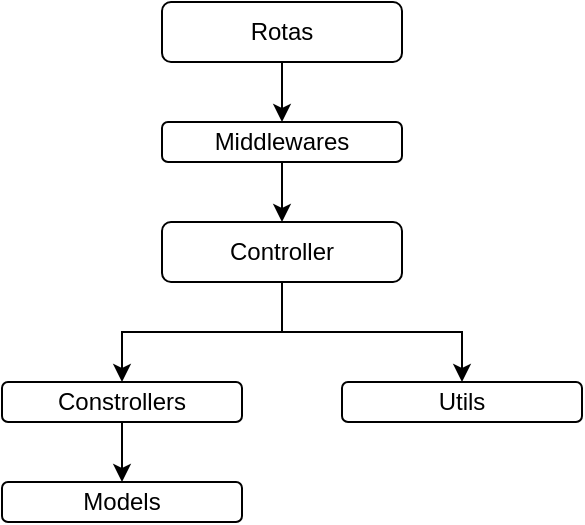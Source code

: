<mxfile version="20.5.1" type="device" pages="2"><diagram name="Page-1" id="0783ab3e-0a74-02c8-0abd-f7b4e66b4bec"><mxGraphModel dx="868" dy="482" grid="1" gridSize="10" guides="1" tooltips="1" connect="1" arrows="1" fold="1" page="1" pageScale="1" pageWidth="850" pageHeight="1100" background="none" math="0" shadow="0"><root><mxCell id="0"/><mxCell id="1" parent="0"/><mxCell id="s-uuQngwxGT037I_YjKU-3" value="" style="edgeStyle=orthogonalEdgeStyle;rounded=0;orthogonalLoop=1;jettySize=auto;html=1;labelBackgroundColor=default;strokeColor=default;strokeWidth=1;endSize=6;" parent="1" source="s-uuQngwxGT037I_YjKU-1" target="s-uuQngwxGT037I_YjKU-2" edge="1"><mxGeometry relative="1" as="geometry"/></mxCell><mxCell id="s-uuQngwxGT037I_YjKU-1" value="Rotas" style="rounded=1;whiteSpace=wrap;html=1;fillColor=#FFFFFF;" parent="1" vertex="1"><mxGeometry x="400" y="100" width="120" height="30" as="geometry"/></mxCell><mxCell id="s-uuQngwxGT037I_YjKU-5" value="" style="edgeStyle=orthogonalEdgeStyle;rounded=0;orthogonalLoop=1;jettySize=auto;html=1;labelBackgroundColor=default;strokeColor=default;strokeWidth=1;endSize=6;" parent="1" source="s-uuQngwxGT037I_YjKU-2" target="s-uuQngwxGT037I_YjKU-4" edge="1"><mxGeometry relative="1" as="geometry"/></mxCell><mxCell id="s-uuQngwxGT037I_YjKU-2" value="Middlewares" style="whiteSpace=wrap;html=1;fillColor=#FFFFFF;rounded=1;" parent="1" vertex="1"><mxGeometry x="400" y="160" width="120" height="20" as="geometry"/></mxCell><mxCell id="s-uuQngwxGT037I_YjKU-7" value="" style="edgeStyle=orthogonalEdgeStyle;rounded=0;orthogonalLoop=1;jettySize=auto;html=1;labelBackgroundColor=default;strokeColor=default;strokeWidth=1;endSize=6;" parent="1" source="s-uuQngwxGT037I_YjKU-4" target="s-uuQngwxGT037I_YjKU-6" edge="1"><mxGeometry relative="1" as="geometry"/></mxCell><mxCell id="s-uuQngwxGT037I_YjKU-9" value="" style="edgeStyle=orthogonalEdgeStyle;rounded=0;orthogonalLoop=1;jettySize=auto;html=1;labelBackgroundColor=default;strokeColor=default;strokeWidth=1;endSize=6;" parent="1" source="s-uuQngwxGT037I_YjKU-4" target="s-uuQngwxGT037I_YjKU-8" edge="1"><mxGeometry relative="1" as="geometry"/></mxCell><mxCell id="s-uuQngwxGT037I_YjKU-4" value="Controller" style="whiteSpace=wrap;html=1;fillColor=#FFFFFF;rounded=1;" parent="1" vertex="1"><mxGeometry x="400" y="210" width="120" height="30" as="geometry"/></mxCell><mxCell id="s-uuQngwxGT037I_YjKU-11" value="" style="edgeStyle=orthogonalEdgeStyle;rounded=0;orthogonalLoop=1;jettySize=auto;html=1;labelBackgroundColor=default;strokeColor=default;strokeWidth=1;endSize=6;" parent="1" source="s-uuQngwxGT037I_YjKU-6" target="s-uuQngwxGT037I_YjKU-10" edge="1"><mxGeometry relative="1" as="geometry"/></mxCell><mxCell id="s-uuQngwxGT037I_YjKU-6" value="Constrollers" style="whiteSpace=wrap;html=1;fillColor=#FFFFFF;rounded=1;" parent="1" vertex="1"><mxGeometry x="320" y="290" width="120" height="20" as="geometry"/></mxCell><mxCell id="s-uuQngwxGT037I_YjKU-8" value="Utils" style="whiteSpace=wrap;html=1;fillColor=#FFFFFF;rounded=1;" parent="1" vertex="1"><mxGeometry x="490" y="290" width="120" height="20" as="geometry"/></mxCell><mxCell id="s-uuQngwxGT037I_YjKU-10" value="Models" style="whiteSpace=wrap;html=1;fillColor=#FFFFFF;rounded=1;" parent="1" vertex="1"><mxGeometry x="320" y="340" width="120" height="20" as="geometry"/></mxCell></root></mxGraphModel></diagram><diagram id="9bRAX98pRYYthTpS3CQV" name="Página-2"><mxGraphModel dx="1521" dy="1555" grid="1" gridSize="10" guides="1" tooltips="1" connect="1" arrows="1" fold="1" page="1" pageScale="1" pageWidth="827" pageHeight="1169" math="0" shadow="0"><root><mxCell id="0"/><mxCell id="1" parent="0"/><mxCell id="q9ELK6lKEbEwIyeN0-bZ-1" value="" style="edgeStyle=orthogonalEdgeStyle;rounded=0;orthogonalLoop=1;jettySize=auto;html=1;labelBackgroundColor=default;strokeColor=default;strokeWidth=1;endSize=6;fontSize=19;" parent="1" source="q9ELK6lKEbEwIyeN0-bZ-2" target="q9ELK6lKEbEwIyeN0-bZ-4" edge="1"><mxGeometry relative="1" as="geometry"/></mxCell><mxCell id="q9ELK6lKEbEwIyeN0-bZ-42" value="2" style="edgeStyle=orthogonalEdgeStyle;rounded=0;orthogonalLoop=1;jettySize=auto;html=1;labelBackgroundColor=default;strokeColor=default;strokeWidth=1;endSize=6;exitX=0.013;exitY=0.787;exitDx=0;exitDy=0;exitPerimeter=0;entryX=1;entryY=0.75;entryDx=0;entryDy=0;fontSize=19;" parent="1" source="q9ELK6lKEbEwIyeN0-bZ-2" target="q9ELK6lKEbEwIyeN0-bZ-31" edge="1"><mxGeometry relative="1" as="geometry"><mxPoint x="-90" y="170" as="targetPoint"/></mxGeometry></mxCell><mxCell id="q9ELK6lKEbEwIyeN0-bZ-2" value="Rotas" style="rounded=1;whiteSpace=wrap;html=1;fillColor=#d5e8d4;strokeColor=#82b366;fontSize=19;" parent="1" vertex="1"><mxGeometry x="20" y="120.13" width="110" height="65" as="geometry"/></mxCell><mxCell id="q9ELK6lKEbEwIyeN0-bZ-15" value="" style="edgeStyle=orthogonalEdgeStyle;rounded=0;orthogonalLoop=1;jettySize=auto;html=1;labelBackgroundColor=default;strokeColor=default;strokeWidth=1;endSize=6;fontSize=19;" parent="1" source="q9ELK6lKEbEwIyeN0-bZ-4" target="q9ELK6lKEbEwIyeN0-bZ-14" edge="1"><mxGeometry relative="1" as="geometry"/></mxCell><mxCell id="q9ELK6lKEbEwIyeN0-bZ-4" value="Middlewares" style="whiteSpace=wrap;html=1;fillColor=#d5e8d4;rounded=1;strokeColor=#82b366;fontSize=19;" parent="1" vertex="1"><mxGeometry x="200" y="142.63" width="120" height="20" as="geometry"/></mxCell><mxCell id="q9ELK6lKEbEwIyeN0-bZ-5" value="" style="edgeStyle=orthogonalEdgeStyle;rounded=0;orthogonalLoop=1;jettySize=auto;html=1;labelBackgroundColor=default;strokeColor=default;strokeWidth=1;endSize=6;fontSize=19;" parent="1" source="q9ELK6lKEbEwIyeN0-bZ-7" target="q9ELK6lKEbEwIyeN0-bZ-9" edge="1"><mxGeometry relative="1" as="geometry"/></mxCell><mxCell id="q9ELK6lKEbEwIyeN0-bZ-6" value="" style="edgeStyle=orthogonalEdgeStyle;rounded=0;orthogonalLoop=1;jettySize=auto;html=1;labelBackgroundColor=default;strokeColor=default;strokeWidth=1;endSize=6;fontSize=19;" parent="1" source="q9ELK6lKEbEwIyeN0-bZ-7" target="q9ELK6lKEbEwIyeN0-bZ-10" edge="1"><mxGeometry relative="1" as="geometry"/></mxCell><mxCell id="q9ELK6lKEbEwIyeN0-bZ-7" value="Controller" style="whiteSpace=wrap;html=1;fillColor=#d5e8d4;rounded=1;strokeColor=#82b366;fontSize=19;" parent="1" vertex="1"><mxGeometry x="660" y="128" width="120" height="30" as="geometry"/></mxCell><mxCell id="q9ELK6lKEbEwIyeN0-bZ-8" value="" style="edgeStyle=orthogonalEdgeStyle;rounded=0;orthogonalLoop=1;jettySize=auto;html=1;labelBackgroundColor=default;strokeColor=default;strokeWidth=1;endSize=6;fontSize=19;" parent="1" source="q9ELK6lKEbEwIyeN0-bZ-9" target="q9ELK6lKEbEwIyeN0-bZ-11" edge="1"><mxGeometry relative="1" as="geometry"/></mxCell><mxCell id="q9ELK6lKEbEwIyeN0-bZ-9" value="Constrollers" style="whiteSpace=wrap;html=1;fillColor=#d5e8d4;rounded=1;strokeColor=#82b366;fontSize=19;" parent="1" vertex="1"><mxGeometry x="800" y="210" width="120" height="20" as="geometry"/></mxCell><mxCell id="q9ELK6lKEbEwIyeN0-bZ-10" value="Utils" style="whiteSpace=wrap;html=1;fillColor=#d5e8d4;rounded=1;strokeColor=#82b366;fontSize=19;" parent="1" vertex="1"><mxGeometry x="800" y="70" width="120" height="20" as="geometry"/></mxCell><mxCell id="q9ELK6lKEbEwIyeN0-bZ-39" value="" style="edgeStyle=orthogonalEdgeStyle;rounded=0;orthogonalLoop=1;jettySize=auto;html=1;labelBackgroundColor=default;strokeColor=default;strokeWidth=1;endSize=6;fontSize=19;" parent="1" source="q9ELK6lKEbEwIyeN0-bZ-11" target="q9ELK6lKEbEwIyeN0-bZ-38" edge="1"><mxGeometry relative="1" as="geometry"/></mxCell><mxCell id="q9ELK6lKEbEwIyeN0-bZ-11" value="Models" style="whiteSpace=wrap;html=1;fillColor=#d5e8d4;rounded=1;strokeColor=#82b366;fontSize=19;" parent="1" vertex="1"><mxGeometry x="1000" y="210" width="120" height="20" as="geometry"/></mxCell><mxCell id="q9ELK6lKEbEwIyeN0-bZ-20" value="" style="edgeStyle=orthogonalEdgeStyle;rounded=0;orthogonalLoop=1;jettySize=auto;html=1;labelBackgroundColor=default;strokeColor=default;strokeWidth=1;endSize=6;exitX=0;exitY=0.5;exitDx=0;exitDy=0;entryX=0;entryY=0.5;entryDx=0;entryDy=0;fontSize=19;" parent="1" source="q9ELK6lKEbEwIyeN0-bZ-14" target="q9ELK6lKEbEwIyeN0-bZ-19" edge="1"><mxGeometry relative="1" as="geometry"/></mxCell><mxCell id="q9ELK6lKEbEwIyeN0-bZ-23" style="edgeStyle=orthogonalEdgeStyle;rounded=0;orthogonalLoop=1;jettySize=auto;html=1;entryX=0;entryY=0.5;entryDx=0;entryDy=0;labelBackgroundColor=default;strokeColor=default;strokeWidth=1;endSize=6;exitX=1;exitY=0.5;exitDx=0;exitDy=0;fontSize=19;" parent="1" source="q9ELK6lKEbEwIyeN0-bZ-14" target="q9ELK6lKEbEwIyeN0-bZ-17" edge="1"><mxGeometry relative="1" as="geometry"/></mxCell><mxCell id="q9ELK6lKEbEwIyeN0-bZ-14" value="" style="whiteSpace=wrap;html=1;fillColor=#000000;rounded=1;rotation=-90;fontSize=19;" parent="1" vertex="1"><mxGeometry x="339" y="149.76" width="149.75" height="5.75" as="geometry"/></mxCell><mxCell id="q9ELK6lKEbEwIyeN0-bZ-21" style="edgeStyle=orthogonalEdgeStyle;rounded=0;orthogonalLoop=1;jettySize=auto;html=1;entryX=0;entryY=0.5;entryDx=0;entryDy=0;labelBackgroundColor=default;strokeColor=default;strokeWidth=1;endSize=6;fontSize=19;" parent="1" source="q9ELK6lKEbEwIyeN0-bZ-17" target="q9ELK6lKEbEwIyeN0-bZ-7" edge="1"><mxGeometry relative="1" as="geometry"/></mxCell><mxCell id="q9ELK6lKEbEwIyeN0-bZ-17" value="Autenticação" style="whiteSpace=wrap;html=1;fillColor=#d5e8d4;rounded=1;strokeColor=#82b366;fontSize=19;" parent="1" vertex="1"><mxGeometry x="460" y="10" width="120" height="60" as="geometry"/></mxCell><mxCell id="q9ELK6lKEbEwIyeN0-bZ-22" style="edgeStyle=orthogonalEdgeStyle;rounded=0;orthogonalLoop=1;jettySize=auto;html=1;labelBackgroundColor=default;strokeColor=default;strokeWidth=1;endSize=6;entryX=0;entryY=0.5;entryDx=0;entryDy=0;fontSize=19;" parent="1" source="q9ELK6lKEbEwIyeN0-bZ-19" target="q9ELK6lKEbEwIyeN0-bZ-7" edge="1"><mxGeometry relative="1" as="geometry"><mxPoint x="680" y="270" as="targetPoint"/></mxGeometry></mxCell><mxCell id="q9ELK6lKEbEwIyeN0-bZ-19" value="Roles" style="whiteSpace=wrap;html=1;fillColor=#d5e8d4;rounded=1;strokeColor=#82b366;fontSize=19;" parent="1" vertex="1"><mxGeometry x="460" y="230" width="120" height="60" as="geometry"/></mxCell><mxCell id="q9ELK6lKEbEwIyeN0-bZ-24" style="edgeStyle=orthogonalEdgeStyle;rounded=0;orthogonalLoop=1;jettySize=auto;html=1;exitX=0.5;exitY=1;exitDx=0;exitDy=0;labelBackgroundColor=default;strokeColor=default;strokeWidth=1;endSize=6;fontSize=19;" parent="1" source="q9ELK6lKEbEwIyeN0-bZ-2" target="q9ELK6lKEbEwIyeN0-bZ-2" edge="1"><mxGeometry relative="1" as="geometry"/></mxCell><mxCell id="q9ELK6lKEbEwIyeN0-bZ-35" style="edgeStyle=orthogonalEdgeStyle;rounded=0;orthogonalLoop=1;jettySize=auto;html=1;labelBackgroundColor=default;strokeColor=default;strokeWidth=1;endSize=6;entryX=0.5;entryY=1;entryDx=0;entryDy=0;fontSize=19;" parent="1" source="q9ELK6lKEbEwIyeN0-bZ-29" target="q9ELK6lKEbEwIyeN0-bZ-47" edge="1"><mxGeometry relative="1" as="geometry"><mxPoint x="-410" y="200" as="targetPoint"/></mxGeometry></mxCell><mxCell id="q9ELK6lKEbEwIyeN0-bZ-29" value="View" style="whiteSpace=wrap;html=1;fillColor=#dae8fc;rounded=1;strokeColor=#6c8ebf;fontSize=19;" parent="1" vertex="1"><mxGeometry x="-470" y="290" width="120" height="60" as="geometry"/></mxCell><mxCell id="q9ELK6lKEbEwIyeN0-bZ-40" value="1" style="edgeStyle=orthogonalEdgeStyle;rounded=0;orthogonalLoop=1;jettySize=auto;html=1;entryX=0;entryY=0.25;entryDx=0;entryDy=0;labelBackgroundColor=default;strokeColor=default;strokeWidth=1;endSize=6;exitX=1.003;exitY=0.174;exitDx=0;exitDy=0;exitPerimeter=0;fontSize=19;" parent="1" source="q9ELK6lKEbEwIyeN0-bZ-31" target="q9ELK6lKEbEwIyeN0-bZ-2" edge="1"><mxGeometry relative="1" as="geometry"/></mxCell><mxCell id="q9ELK6lKEbEwIyeN0-bZ-55" style="edgeStyle=orthogonalEdgeStyle;rounded=0;orthogonalLoop=1;jettySize=auto;html=1;labelBackgroundColor=default;strokeColor=default;strokeWidth=1;endSize=6;fontSize=19;" parent="1" source="q9ELK6lKEbEwIyeN0-bZ-31" target="q9ELK6lKEbEwIyeN0-bZ-54" edge="1"><mxGeometry relative="1" as="geometry"/></mxCell><mxCell id="q9ELK6lKEbEwIyeN0-bZ-31" value="Store" style="whiteSpace=wrap;html=1;fillColor=#dae8fc;rounded=1;strokeColor=#6c8ebf;fontSize=19;" parent="1" vertex="1"><mxGeometry x="-220" y="125.13" width="120" height="60" as="geometry"/></mxCell><mxCell id="q9ELK6lKEbEwIyeN0-bZ-33" value="" style="edgeStyle=orthogonalEdgeStyle;rounded=0;orthogonalLoop=1;jettySize=auto;html=1;entryX=0.5;entryY=0;entryDx=0;entryDy=0;labelBackgroundColor=default;strokeColor=default;strokeWidth=1;endSize=6;fontSize=19;" parent="1" source="q9ELK6lKEbEwIyeN0-bZ-32" target="q9ELK6lKEbEwIyeN0-bZ-31" edge="1"><mxGeometry relative="1" as="geometry"/></mxCell><mxCell id="q9ELK6lKEbEwIyeN0-bZ-32" value="Reducer" style="whiteSpace=wrap;html=1;fillColor=#dae8fc;rounded=1;strokeColor=#6c8ebf;fontSize=19;" parent="1" vertex="1"><mxGeometry x="-470" y="-30" width="120" height="60" as="geometry"/></mxCell><mxCell id="q9ELK6lKEbEwIyeN0-bZ-37" value="" style="edgeStyle=orthogonalEdgeStyle;rounded=0;orthogonalLoop=1;jettySize=auto;html=1;entryX=0.5;entryY=0;entryDx=0;entryDy=0;labelBackgroundColor=default;strokeColor=default;strokeWidth=1;endSize=6;fontSize=19;" parent="1" source="q9ELK6lKEbEwIyeN0-bZ-36" target="q9ELK6lKEbEwIyeN0-bZ-32" edge="1"><mxGeometry relative="1" as="geometry"/></mxCell><mxCell id="q9ELK6lKEbEwIyeN0-bZ-36" value="&lt;font style=&quot;font-size: 19px;&quot;&gt;Usuário starta aplicação&lt;/font&gt;" style="whiteSpace=wrap;html=1;fillColor=#dae8fc;rounded=1;strokeColor=#6c8ebf;fontSize=19;" parent="1" vertex="1"><mxGeometry x="-470" y="-180" width="120" height="70" as="geometry"/></mxCell><mxCell id="q9ELK6lKEbEwIyeN0-bZ-38" value="Banco de dados" style="whiteSpace=wrap;html=1;fillColor=#d5e8d4;rounded=1;strokeColor=#82b366;fontSize=19;" parent="1" vertex="1"><mxGeometry x="1200" y="200" width="120" height="40" as="geometry"/></mxCell><mxCell id="q9ELK6lKEbEwIyeN0-bZ-43" style="edgeStyle=orthogonalEdgeStyle;rounded=0;orthogonalLoop=1;jettySize=auto;html=1;exitX=0.5;exitY=1;exitDx=0;exitDy=0;labelBackgroundColor=default;strokeColor=default;strokeWidth=1;endSize=6;fontSize=19;" parent="1" source="q9ELK6lKEbEwIyeN0-bZ-2" target="q9ELK6lKEbEwIyeN0-bZ-2" edge="1"><mxGeometry relative="1" as="geometry"/></mxCell><mxCell id="q9ELK6lKEbEwIyeN0-bZ-49" style="edgeStyle=orthogonalEdgeStyle;rounded=0;orthogonalLoop=1;jettySize=auto;html=1;entryX=0.5;entryY=1;entryDx=0;entryDy=0;labelBackgroundColor=default;strokeColor=default;strokeWidth=1;endSize=6;fontSize=19;" parent="1" source="q9ELK6lKEbEwIyeN0-bZ-47" target="q9ELK6lKEbEwIyeN0-bZ-32" edge="1"><mxGeometry relative="1" as="geometry"/></mxCell><mxCell id="q9ELK6lKEbEwIyeN0-bZ-47" value="Usuário" style="whiteSpace=wrap;html=1;fillColor=#dae8fc;rounded=1;strokeColor=#6c8ebf;fontSize=19;" parent="1" vertex="1"><mxGeometry x="-470" y="120.13" width="120" height="60" as="geometry"/></mxCell><mxCell id="q9ELK6lKEbEwIyeN0-bZ-53" style="edgeStyle=orthogonalEdgeStyle;rounded=0;orthogonalLoop=1;jettySize=auto;html=1;entryX=0.5;entryY=0;entryDx=0;entryDy=0;labelBackgroundColor=default;strokeColor=default;strokeWidth=1;endSize=6;fontSize=19;" parent="1" source="q9ELK6lKEbEwIyeN0-bZ-52" target="q9ELK6lKEbEwIyeN0-bZ-36" edge="1"><mxGeometry relative="1" as="geometry"/></mxCell><mxCell id="q9ELK6lKEbEwIyeN0-bZ-52" value="" style="ellipse;whiteSpace=wrap;html=1;fillColor=#000000;fontSize=19;" parent="1" vertex="1"><mxGeometry x="-435" y="-290" width="50" height="50" as="geometry"/></mxCell><mxCell id="q9ELK6lKEbEwIyeN0-bZ-56" style="edgeStyle=orthogonalEdgeStyle;rounded=0;orthogonalLoop=1;jettySize=auto;html=1;entryX=1;entryY=0.5;entryDx=0;entryDy=0;labelBackgroundColor=default;strokeColor=default;strokeWidth=1;endSize=6;fontSize=19;" parent="1" source="q9ELK6lKEbEwIyeN0-bZ-54" target="q9ELK6lKEbEwIyeN0-bZ-29" edge="1"><mxGeometry relative="1" as="geometry"/></mxCell><mxCell id="q9ELK6lKEbEwIyeN0-bZ-54" value="Tratamento de roles&amp;nbsp;" style="whiteSpace=wrap;html=1;fillColor=#dae8fc;rounded=1;strokeColor=#6c8ebf;fontSize=19;" parent="1" vertex="1"><mxGeometry x="-220" y="290" width="120" height="60" as="geometry"/></mxCell></root></mxGraphModel></diagram></mxfile>